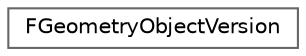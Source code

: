 digraph "Graphical Class Hierarchy"
{
 // INTERACTIVE_SVG=YES
 // LATEX_PDF_SIZE
  bgcolor="transparent";
  edge [fontname=Helvetica,fontsize=10,labelfontname=Helvetica,labelfontsize=10];
  node [fontname=Helvetica,fontsize=10,shape=box,height=0.2,width=0.4];
  rankdir="LR";
  Node0 [id="Node000000",label="FGeometryObjectVersion",height=0.2,width=0.4,color="grey40", fillcolor="white", style="filled",URL="$de/db2/structFGeometryObjectVersion.html",tooltip=" "];
}
